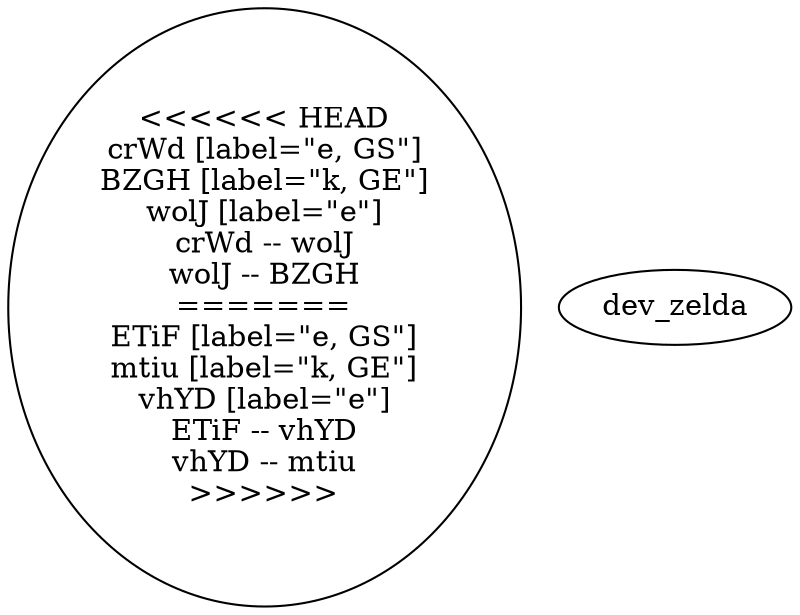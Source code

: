 graph {
<<<<<<< HEAD
crWd [label="e, GS"]
BZGH [label="k, GE"]
wolJ [label="e"]
crWd -- wolJ
wolJ -- BZGH
=======
ETiF [label="e, GS"]
mtiu [label="k, GE"]
vhYD [label="e"]
ETiF -- vhYD
vhYD -- mtiu
>>>>>>> dev_zelda
}